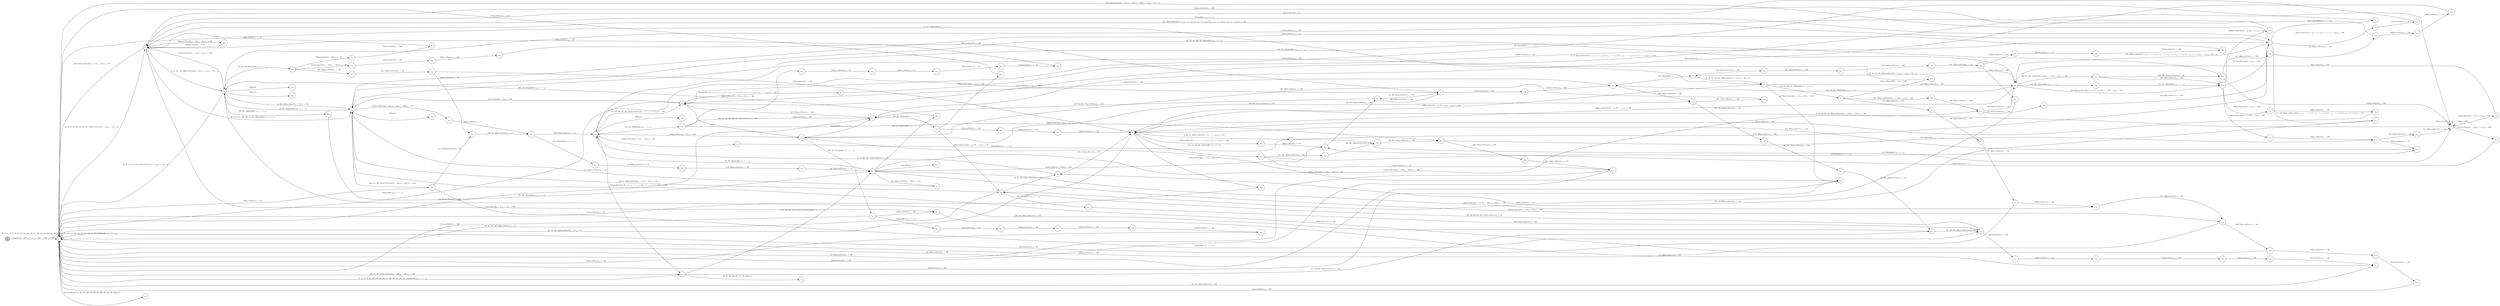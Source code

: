 digraph EFSM{
  graph [rankdir="LR", fontname="Latin Modern Math"];
  node [color="black", fillcolor="white", shape="circle", style="filled", fontname="Latin Modern Math"];
  edge [fontname="Latin Modern Math"];

  s0[fillcolor="gray", label=<s<sub>0</sub>>];
  s1[label=<s<sub>1</sub>>];
  s2[label=<s<sub>2</sub>>];
  s3[label=<s<sub>3</sub>>];
  s4[label=<s<sub>4</sub>>];
  s5[label=<s<sub>5</sub>>];
  s6[label=<s<sub>6</sub>>];
  s7[label=<s<sub>7</sub>>];
  s8[label=<s<sub>8</sub>>];
  s9[label=<s<sub>9</sub>>];
  s11[label=<s<sub>11</sub>>];
  s12[label=<s<sub>12</sub>>];
  s14[label=<s<sub>14</sub>>];
  s15[label=<s<sub>15</sub>>];
  s16[label=<s<sub>16</sub>>];
  s17[label=<s<sub>17</sub>>];
  s18[label=<s<sub>18</sub>>];
  s19[label=<s<sub>19</sub>>];
  s27[label=<s<sub>27</sub>>];
  s28[label=<s<sub>28</sub>>];
  s29[label=<s<sub>29</sub>>];
  s32[label=<s<sub>32</sub>>];
  s40[label=<s<sub>40</sub>>];
  s42[label=<s<sub>42</sub>>];
  s45[label=<s<sub>45</sub>>];
  s46[label=<s<sub>46</sub>>];
  s47[label=<s<sub>47</sub>>];
  s48[label=<s<sub>48</sub>>];
  s49[label=<s<sub>49</sub>>];
  s56[label=<s<sub>56</sub>>];
  s59[label=<s<sub>59</sub>>];
  s60[label=<s<sub>60</sub>>];
  s61[label=<s<sub>61</sub>>];
  s64[label=<s<sub>64</sub>>];
  s66[label=<s<sub>66</sub>>];
  s68[label=<s<sub>68</sub>>];
  s70[label=<s<sub>70</sub>>];
  s71[label=<s<sub>71</sub>>];
  s74[label=<s<sub>74</sub>>];
  s75[label=<s<sub>75</sub>>];
  s76[label=<s<sub>76</sub>>];
  s77[label=<s<sub>77</sub>>];
  s106[label=<s<sub>106</sub>>];
  s107[label=<s<sub>107</sub>>];
  s108[label=<s<sub>108</sub>>];
  s109[label=<s<sub>109</sub>>];
  s110[label=<s<sub>110</sub>>];
  s114[label=<s<sub>114</sub>>];
  s115[label=<s<sub>115</sub>>];
  s117[label=<s<sub>117</sub>>];
  s120[label=<s<sub>120</sub>>];
  s126[label=<s<sub>126</sub>>];
  s131[label=<s<sub>131</sub>>];
  s144[label=<s<sub>144</sub>>];
  s146[label=<s<sub>146</sub>>];
  s147[label=<s<sub>147</sub>>];
  s148[label=<s<sub>148</sub>>];
  s151[label=<s<sub>151</sub>>];
  s152[label=<s<sub>152</sub>>];
  s163[label=<s<sub>163</sub>>];
  s165[label=<s<sub>165</sub>>];
  s173[label=<s<sub>173</sub>>];
  s184[label=<s<sub>184</sub>>];
  s188[label=<s<sub>188</sub>>];
  s189[label=<s<sub>189</sub>>];
  s190[label=<s<sub>190</sub>>];
  s191[label=<s<sub>191</sub>>];
  s199[label=<s<sub>199</sub>>];
  s207[label=<s<sub>207</sub>>];
  s210[label=<s<sub>210</sub>>];
  s213[label=<s<sub>213</sub>>];
  s217[label=<s<sub>217</sub>>];
  s231[label=<s<sub>231</sub>>];
  s232[label=<s<sub>232</sub>>];
  s233[label=<s<sub>233</sub>>];
  s245[label=<s<sub>245</sub>>];
  s246[label=<s<sub>246</sub>>];
  s252[label=<s<sub>252</sub>>];
  s253[label=<s<sub>253</sub>>];
  s255[label=<s<sub>255</sub>>];
  s270[label=<s<sub>270</sub>>];
  s277[label=<s<sub>277</sub>>];
  s278[label=<s<sub>278</sub>>];
  s279[label=<s<sub>279</sub>>];
  s283[label=<s<sub>283</sub>>];
  s299[label=<s<sub>299</sub>>];
  s300[label=<s<sub>300</sub>>];
  s306[label=<s<sub>306</sub>>];
  s315[label=<s<sub>315</sub>>];
  s316[label=<s<sub>316</sub>>];
  s322[label=<s<sub>322</sub>>];
  s326[label=<s<sub>326</sub>>];
  s348[label=<s<sub>348</sub>>];
  s349[label=<s<sub>349</sub>>];
  s350[label=<s<sub>350</sub>>];
  s355[label=<s<sub>355</sub>>];
  s370[label=<s<sub>370</sub>>];
  s380[label=<s<sub>380</sub>>];
  s383[label=<s<sub>383</sub>>];
  s390[label=<s<sub>390</sub>>];
  s398[label=<s<sub>398</sub>>];
  s399[label=<s<sub>399</sub>>];
  s417[label=<s<sub>417</sub>>];
  s418[label=<s<sub>418</sub>>];
  s419[label=<s<sub>419</sub>>];
  s435[label=<s<sub>435</sub>>];
  s437[label=<s<sub>437</sub>>];
  s438[label=<s<sub>438</sub>>];
  s439[label=<s<sub>439</sub>>];
  s440[label=<s<sub>440</sub>>];
  s461[label=<s<sub>461</sub>>];
  s462[label=<s<sub>462</sub>>];
  s463[label=<s<sub>463</sub>>];
  s464[label=<s<sub>464</sub>>];
  s465[label=<s<sub>465</sub>>];
  s466[label=<s<sub>466</sub>>];
  s467[label=<s<sub>467</sub>>];
  s474[label=<s<sub>474</sub>>];
  s479[label=<s<sub>479</sub>>];
  s480[label=<s<sub>480</sub>>];
  s497[label=<s<sub>497</sub>>];
  s508[label=<s<sub>508</sub>>];
  s518[label=<s<sub>518</sub>>];
  s519[label=<s<sub>519</sub>>];
  s520[label=<s<sub>520</sub>>];
  s521[label=<s<sub>521</sub>>];
  s522[label=<s<sub>522</sub>>];
  s528[label=<s<sub>528</sub>>];
  s530[label=<s<sub>530</sub>>];
  s531[label=<s<sub>531</sub>>];
  s532[label=<s<sub>532</sub>>];
  s533[label=<s<sub>533</sub>>];
  s534[label=<s<sub>534</sub>>];

  s0->s1[label=<<i> [1]start:2/o<sub>1</sub> := 200, o<sub>2</sub> := 3, o<sub>3</sub> := 0&#91;r<sub>3</sub> := 150, r<sub>2</sub> := 250&#93;</i>>];
  s4->s5[label=<<i> [5]moveEast:0&#91;r<sub>3</sub> &gt; -2&#93;/o<sub>1</sub> := 200</i>>];
  s9->s2[label=<<i> [10, 128]moveEast:0&#91;!(!(-2 &times; r<sub>3</sub> &gt; -1 &times; r<sub>2</sub>&or;-2 &times; r<sub>3</sub> &gt; -1 &times; r<sub>2</sub>)&or;!(-2 &times; r<sub>3</sub> &gt; -1 &times; r<sub>2</sub>&or;-2 &times; r<sub>3</sub> &gt; -1 &times; r<sub>2</sub>))&#93;/o<sub>1</sub> := 250</i>>];
  s2->s11[label=<<i> [11]moveEast:0&#91;r<sub>3</sub> &gt; -2, r<sub>3</sub> &gt; -2&#93;/o<sub>1</sub> := 300</i>>];
  s11->s12[label=<<i> [12, 409]moveEast:0/o<sub>1</sub> := 350</i>>];
  s16->s17[label=<<i> [17]moveWest:0&#91;r<sub>3</sub> &gt; -2&#93;/o<sub>1</sub> := 350</i>>];
  s19->s5[label=<<i> [20, 187]moveWest:0/o<sub>1</sub> := 200</i>>];
  s5->s6[label=<<i> [6, 21, 88]moveWest:0&#91;!(!(-2 &times; r<sub>3</sub> &gt; -1 &times; r<sub>2</sub>&or;-2 &times; r<sub>3</sub> &gt; -1 &times; r<sub>2</sub>)&or;!(-2 &times; r<sub>3</sub> &gt; -1 &times; r<sub>2</sub>&or;-2 &times; r<sub>3</sub> &gt; -1 &times; r<sub>2</sub>))&#93;/o<sub>1</sub> := 150</i>>];
  s16->s42[label=<<i> [42]moveWest:0&#91;!(r<sub>3</sub> &gt; -2&or;r<sub>3</sub> &gt; -2)&#93;/o<sub>1</sub> := 100</i>>];
  s42->s8[label=<<i> [43]shieldHit:1/o<sub>1</sub> := -1 + i<sub>0</sub></i>>];
  s6->s45[label=<<i> [45]moveEast:0&#91;!(r<sub>3</sub> &gt; 0&or;r<sub>3</sub> &gt; 0)&#93;/o<sub>1</sub> := 150</i>>];
  s45->s46[label=<<i> [46]moveEast:0/o<sub>1</sub> := 200</i>>];
  s48->s49[label=<<i> [49, 97]moveEast:0&#91;!(r<sub>3</sub> &gt; 0&or;r<sub>3</sub> &gt; 0)&#93;/o<sub>1</sub> := 350</i>>];
  s49->s1[label=<<i> [50]moveEast:0/o<sub>1</sub> := 400</i>>];
  s15->s56[label=<<i> [56, 243]moveWest:0&#91;r<sub>3</sub> &gt; 100&#93;/o<sub>1</sub> := 150</i>>];
  s56->s4[label=<<i> [57, 244]moveWest:0/o<sub>1</sub> := 100</i>>];
  s59->s60[label=<<i> [60]moveEast:0&#91;r<sub>3</sub> &gt; 100&#93;/o<sub>1</sub> := 150</i>>];
  s60->s61[label=<<i> [61]moveEast:0/o<sub>1</sub> := 200</i>>];
  s61->s1[label=<<i> [62]moveEast:0/o<sub>1</sub> := 250</i>>];
  s1->s9[label=<<i> [65, 124]moveEast:0&#91;r<sub>3</sub> &gt; 100, r<sub>3</sub> &gt; 100, r<sub>3</sub> &gt; 100&#93;/o<sub>1</sub> := r<sub>2</sub>&#91;r<sub>2</sub> := 50 + r<sub>2</sub>&#93;</i>>];
  s9->s66[label=<<i> [66, 311]shieldHit:1/o<sub>1</sub> := -1 + i<sub>0</sub></i>>];
  s66->s5[label=<<i> [67, 312]alienHit:1/o<sub>1</sub> := 1 + i<sub>0</sub></i>>];
  s5->s68[label=<<i> [68]moveWest:0&#91;!(-2 &times; r<sub>3</sub> &gt; -1 &times; r<sub>2</sub>&or;-2 &times; r<sub>3</sub> &gt; -1 &times; r<sub>2</sub>), !(-2 &times; r<sub>3</sub> &gt; -1 &times; r<sub>2</sub>&or;-2 &times; r<sub>3</sub> &gt; -1 &times; r<sub>2</sub>)&#93;/o<sub>1</sub> := 200</i>>];
  s68->s9[label=<<i> [69]moveWest:0/o<sub>1</sub> := 150</i>>];
  s9->s70[label=<<i> [70]moveWest:0&#91;!(-2 &times; r<sub>3</sub> &gt; -1 &times; r<sub>2</sub>&or;-2 &times; r<sub>3</sub> &gt; -1 &times; r<sub>2</sub>)&#93;/o<sub>1</sub> := 100</i>>];
  s70->s71[label=<<i> [71]moveWest:0/o<sub>1</sub> := 50</i>>];
  s71->s2[label=<<i> [72]moveWest:0/o<sub>1</sub> := 0</i>>];
  s2->s48[label=<<i> [73, 101, 129]shieldHit:1/o<sub>1</sub> := -1 + i<sub>0</sub></i>>];
  s74->s75[label=<<i> [75, 103]moveEast:0/o<sub>1</sub> := 50</i>>];
  s75->s76[label=<<i> [76, 104]moveEast:0/o<sub>1</sub> := 100</i>>];
  s76->s77[label=<<i> [77, 105]moveEast:0/o<sub>1</sub> := 150</i>>];
  s77->s1[label=<<i> [78]moveWest:0/o<sub>1</sub> := 100</i>>];
  s4->s29[label=<<i> [39, 84, 452]moveEast:0&#91;!(r<sub>3</sub> &gt; -2&or;r<sub>3</sub> &gt; -2)&#93;/o<sub>1</sub> := 50</i>>];
  s8->s9[label=<<i> [9, 91, 364]moveEast:0/o<sub>1</sub> := 200</i>>];
  s9->s2[label=<<i> [92]alienHit:1/o<sub>1</sub> := 1 + i<sub>0</sub></i>>];
  s46->s47[label=<<i> [47, 95, 141, 204, 223]moveEast:0&#91;351 &gt; r<sub>2</sub>&#93;/o<sub>1</sub> := r<sub>2</sub>&#91;r<sub>2</sub> := 50 + r<sub>2</sub>&#93;</i>>];
  s47->s48[label=<<i> [48, 96, 142, 205, 224, 329]moveEast:0/o<sub>1</sub> := r<sub>2</sub>&#91;r<sub>2</sub> := 50 + r<sub>2</sub>&#93;</i>>];
  s49->s1[label=<<i> [98, 500]moveWest:0/o<sub>1</sub> := 300</i>>];
  s77->s106[label=<<i> [106]moveEast:0/o<sub>1</sub> := 200</i>>];
  s106->s107[label=<<i> [107, 422]moveEast:0/o<sub>1</sub> := 250</i>>];
  s107->s108[label=<<i> [108, 273]moveEast:0/o<sub>1</sub> := 300</i>>];
  s108->s109[label=<<i> [109]moveEast:0/o<sub>1</sub> := 350</i>>];
  s109->s110[label=<<i> [110]moveEast:0/o<sub>1</sub> := 400</i>>];
  s110->s1[label=<<i> [111]moveWest:0/o<sub>1</sub> := 350</i>>];
  s15->s114[label=<<i> [114]moveWest:0&#91;!(r<sub>3</sub> &gt; 100&or;r<sub>3</sub> &gt; 100)&#93;/o<sub>1</sub> := 300</i>>];
  s114->s115[label=<<i> [115, 167]moveWest:0/o<sub>1</sub> := 250</i>>];
  s115->s9[label=<<i> [116, 168]moveWest:0/o<sub>1</sub> := 200</i>>];
  s7->s120[label=<<i> [120]moveWest:0&#91;!(r<sub>3</sub> &gt; 5&or;r<sub>3</sub> &gt; 5)&#93;/o<sub>1</sub> := 0</i>>];
  s120->s1[label=<<i> [121]moveEast:0/o<sub>1</sub> := 50</i>>];
  s9->s46[label=<<i> [125, 222]moveEast:0&#91;!(-2 &times; r<sub>3</sub> &gt; -1 &times; r<sub>2</sub>&or;-2 &times; r<sub>3</sub> &gt; -1 &times; r<sub>2</sub>), !(-2 &times; r<sub>3</sub> &gt; -1 &times; r<sub>2</sub>&or;-2 &times; r<sub>3</sub> &gt; -1 &times; r<sub>2</sub>)&#93;/o<sub>1</sub> := r<sub>2</sub>&#91;r<sub>2</sub> := 50 + r<sub>2</sub>&#93;</i>>];
  s46->s126[label=<<i> [126, 294]moveWest:0&#91;351 &gt; r<sub>2</sub>, 351 &gt; r<sub>2</sub>, 351 &gt; r<sub>2</sub>, 351 &gt; r<sub>2</sub>&#93;/o<sub>1</sub> := 250</i>>];
  s126->s9[label=<<i> [127]moveWest:0&#91;351 &gt; r<sub>2</sub>&#93;/o<sub>1</sub> := 200</i>>];
  s48->s74[label=<<i> [74, 102, 130, 164, 225]alienHit:1/o<sub>1</sub> := 1 + i<sub>0</sub></i>>];
  s74->s131[label=<<i> [131]moveWest:0&#91;351 &gt; r<sub>2</sub>&#93;/o<sub>1</sub> := 200</i>>];
  s131->s16[label=<<i> [132]moveWest:0/o<sub>1</sub> := 150</i>>];
  s5->s1[label=<<i> [134]shieldHit:1/o<sub>1</sub> := -1 + i<sub>0</sub></i>>];
  s48->s46[label=<<i> [143, 206]moveWest:0/o<sub>1</sub> := 350</i>>];
  s126->s146[label=<<i> [146]moveWest:0&#91;!(351 &gt; r<sub>2</sub>&or;351 &gt; r<sub>2</sub>)&#93;/o<sub>1</sub> := 300</i>>];
  s146->s147[label=<<i> [147]moveWest:0/o<sub>1</sub> := 250</i>>];
  s147->s148[label=<<i> [148, 235]moveWest:0/o<sub>1</sub> := 200</i>>];
  s148->s6[label=<<i> [149, 236]moveWest:0/o<sub>1</sub> := 150</i>>];
  s151->s152[label=<<i> [152]moveEast:0/o<sub>1</sub> := 150</i>>];
  s152->s1[label=<<i> [153, 308]moveEast:0/o<sub>1</sub> := 200</i>>];
  s2->s3[label=<<i> [3, 35, 137, 156, 448]moveWest:0&#91;r<sub>3</sub> &gt; 50&#93;/o<sub>1</sub> := r<sub>3</sub>&#91;r<sub>3</sub> := -50 + r<sub>3</sub>&#93;</i>>];
  s1->s2[label=<<i> [2, 34, 37, 82, 136, 155, 158, 447, 450]moveWest:0/o<sub>1</sub> := r<sub>3</sub>&#91;r<sub>3</sub> := -50 + r<sub>3</sub>&#93;</i>>];
  s2->s1[label=<<i> [159, 374]moveEast:0&#91;!(r<sub>3</sub> &gt; -2&or;r<sub>3</sub> &gt; -2)&#93;/o<sub>1</sub> := 50</i>>];
  s15->s163[label=<<i> [163, 446]win:0</i>>];
  s74->s165[label=<<i> [165, 226]moveWest:0&#91;!(351 &gt; r<sub>2</sub>&or;351 &gt; r<sub>2</sub>)&#93;/o<sub>1</sub> := 350</i>>];
  s165->s114[label=<<i> [166, 227]moveWest:0/o<sub>1</sub> := 300</i>>];
  s40->s7[label=<<i> [119, 171]moveWest:0/o<sub>1</sub> := 50</i>>];
  s151->s173[label=<<i> [173]alienHit:1/o<sub>1</sub> := 1 + i<sub>0</sub></i>>];
  s173->s7[label=<<i> [174, 362]moveEast:0/o<sub>1</sub> := 100</i>>];
  s7->s8[label=<<i> [8, 90, 175, 363]moveEast:0&#91;-2 &times; r<sub>3</sub> &gt; -1 &times; r<sub>2</sub>&#93;/o<sub>1</sub> := 150</i>>];
  s8->s6[label=<<i> [44, 176]alienHit:1/o<sub>1</sub> := 1 + i<sub>0</sub></i>>];
  s6->s7[label=<<i> [7, 22, 89, 150, 177, 237]moveWest:0&#91;!(r<sub>3</sub> &gt; 152&or;r<sub>3</sub> &gt; 152)&#93;/o<sub>1</sub> := 100</i>>];
  s15->s184[label=<<i> [184]moveEast:0&#91;r<sub>3</sub> &gt; 100&#93;/o<sub>1</sub> := 250</i>>];
  s18->s19[label=<<i> [19, 186, 260, 477]moveWest:0/o<sub>1</sub> := 250</i>>];
  s16->s199[label=<<i> [199]win:0</i>>];
  s46->s144[label=<<i> [144, 200, 297]shieldHit:1/o<sub>1</sub> := -1 + i<sub>0</sub></i>>];
  s144->s126[label=<<i> [145, 201, 298]alienHit:1/o<sub>1</sub> := 1 + i<sub>0</sub></i>>];
  s207->s126[label=<<i> [208, 389]moveEast:0/o<sub>1</sub> := 350</i>>];
  s4->s210[label=<<i> [210]lose:0</i>>];
  s46->s213[label=<<i> [213, 327, 428, 459]alienHit:1/o<sub>1</sub> := 1 + i<sub>0</sub></i>>];
  s213->s5[label=<<i> [214]moveEast:0/o<sub>1</sub> := 200</i>>];
  s188->s16[label=<<i> [216]moveWest:0&#91;r<sub>3</sub> &gt; 73&#93;/o<sub>1</sub> := 200</i>>];
  s217->s19[label=<<i> [218]moveEast:0/o<sub>1</sub> := 250</i>>];
  s19->s1[label=<<i> [219, 261]moveEast:0/o<sub>1</sub> := 300</i>>];
  s114->s46[label=<<i> [228, 427]moveEast:0/o<sub>1</sub> := 350</i>>];
  s46->s7[label=<<i> [229]moveEast:0&#91;!(351 &gt; r<sub>2</sub>&or;351 &gt; r<sub>2</sub>)&#93;/o<sub>1</sub> := 400</i>>];
  s233->s147[label=<<i> [234, 360]alienHit:1/o<sub>1</sub> := 1 + i<sub>0</sub></i>>];
  s7->s1[label=<<i> [23, 178, 238, 482]moveWest:0&#91;r<sub>3</sub> &gt; 5&#93;/o<sub>1</sub> := 50</i>>];
  s4->s245[label=<<i> [245]moveWest:0&#91;r<sub>3</sub> &gt; 100, r<sub>3</sub> &gt; 100, r<sub>3</sub> &gt; 100&#93;/o<sub>1</sub> := 50</i>>];
  s245->s246[label=<<i> [246]moveWest:0/o<sub>1</sub> := 0</i>>];
  s16->s14[label=<<i> [248]moveEast:0&#91;!(-49 &gt; 2 &times; r<sub>3</sub> + -1 &times; r<sub>2</sub>&or;-49 &gt; 2 &times; r<sub>3</sub> + -1 &times; r<sub>2</sub>)&#93;/o<sub>1</sub> := 100</i>>];
  s3->s59[label=<<i> [59, 251, 276, 352]alienHit:1/o<sub>1</sub> := 1 + i<sub>0</sub></i>>];
  s59->s252[label=<<i> [252, 353]moveWest:0/o<sub>1</sub> := 150</i>>];
  s252->s253[label=<<i> [253, 354]moveWest:0/o<sub>1</sub> := 100</i>>];
  s253->s7[label=<<i> [254]moveEast:0/o<sub>1</sub> := 150</i>>];
  s7->s255[label=<<i> [255]moveEast:0&#91;!(-2 &times; r<sub>3</sub> &gt; -1 &times; r<sub>2</sub>&or;-2 &times; r<sub>3</sub> &gt; -1 &times; r<sub>2</sub>)&#93;/o<sub>1</sub> := 200</i>>];
  s255->s184[label=<<i> [256]moveEast:0/o<sub>1</sub> := 250</i>>];
  s184->s18[label=<<i> [185, 257, 476]moveEast:0/o<sub>1</sub> := 300</i>>];
  s18->s17[label=<<i> [258, 282]moveEast:0/o<sub>1</sub> := 350</i>>];
  s17->s18[label=<<i> [18, 259, 281]moveWest:0/o<sub>1</sub> := 300</i>>];
  s1->s14[label=<<i> [26, 161, 267, 376]moveEast:0&#91;!(r<sub>3</sub> &gt; 100&or;r<sub>3</sub> &gt; 100)&#93;/o<sub>1</sub> := 100</i>>];
  s3->s270[label=<<i> [270, 320, 340]shieldHit:1/o<sub>1</sub> := -1 + i<sub>0</sub></i>>];
  s270->s15[label=<<i> [271, 321, 341]alienHit:1/o<sub>1</sub> := 1 + i<sub>0</sub></i>>];
  s15->s107[label=<<i> [272]moveEast:0&#91;!(r<sub>3</sub> &gt; 73&or;r<sub>3</sub> &gt; 73)&#93;/o<sub>1</sub> := 250</i>>];
  s108->s4[label=<<i> [274]moveWest:0/o<sub>1</sub> := 250</i>>];
  s59->s277[label=<<i> [277]moveEast:0&#91;!(r<sub>3</sub> &gt; 100&or;r<sub>3</sub> &gt; 100)&#93;/o<sub>1</sub> := 300</i>>];
  s277->s278[label=<<i> [278]moveEast:0/o<sub>1</sub> := 350</i>>];
  s278->s279[label=<<i> [279]moveEast:0/o<sub>1</sub> := 400</i>>];
  s279->s17[label=<<i> [280]moveWest:0/o<sub>1</sub> := 350</i>>];
  s17->s283[label=<<i> [283]moveEast:0/o<sub>1</sub> := 400</i>>];
  s283->s213[label=<<i> [284]moveWest:0/o<sub>1</sub> := 350</i>>];
  s213->s189[label=<<i> [285, 429]moveWest:0/o<sub>1</sub> := 300</i>>];
  s189->s190[label=<<i> [190, 286, 430]moveWest:0/o<sub>1</sub> := 250</i>>];
  s190->s191[label=<<i> [191, 287, 431]moveWest:0/o<sub>1</sub> := 200</i>>];
  s191->s27[label=<<i> [192, 288, 432]moveWest:0/o<sub>1</sub> := 150</i>>];
  s27->s28[label=<<i> [28, 193, 289, 433]moveWest:0/o<sub>1</sub> := 100</i>>];
  s126->s4[label=<<i> [202, 209, 295]shieldHit:1/o<sub>1</sub> := -1 + i<sub>0</sub></i>>];
  s126->s299[label=<<i> [299]moveEast:0&#91;351 &gt; r<sub>2</sub>&#93;/o<sub>1</sub> := 300</i>>];
  s299->s300[label=<<i> [300]moveEast:0/o<sub>1</sub> := 350</i>>];
  s300->s7[label=<<i> [301]moveEast:0/o<sub>1</sub> := 400</i>>];
  s7->s151[label=<<i> [151, 172, 230, 302, 331]alienHit:1/o<sub>1</sub> := 1 + i<sub>0</sub></i>>];
  s151->s231[label=<<i> [231, 303, 332]moveWest:0/o<sub>1</sub> := 350</i>>];
  s231->s232[label=<<i> [232, 304, 333]moveWest:0/o<sub>1</sub> := 300</i>>];
  s232->s233[label=<<i> [233, 305, 334]moveWest:0/o<sub>1</sub> := 250</i>>];
  s233->s306[label=<<i> [306, 335]moveWest:0/o<sub>1</sub> := 200</i>>];
  s306->s152[label=<<i> [307, 336]moveWest:0/o<sub>1</sub> := 150</i>>];
  s14->s64[label=<<i> [64, 80, 123, 140, 293, 310, 319, 346]lose:0</i>>];
  s188->s19[label=<<i> [314]shieldHit:1/o<sub>1</sub> := -1 + i<sub>0</sub></i>>];
  s315->s316[label=<<i> [316]moveEast:0&#91;351 &gt; r<sub>2</sub>&#93;/o<sub>1</sub> := 300</i>>];
  s316->s1[label=<<i> [317]moveEast:0/o<sub>1</sub> := 350</i>>];
  s4->s3[label=<<i> [58, 275, 325]shieldHit:1/o<sub>1</sub> := -1 + i<sub>0</sub></i>>];
  s3->s326[label=<<i> [326]lose:0</i>>];
  s213->s47[label=<<i> [328, 460]alienHit:1/o<sub>1</sub> := 1 + i<sub>0</sub></i>>];
  s48->s7[label=<<i> [330]moveEast:0&#91;r<sub>3</sub> &gt; 0, !(0 &gt; r<sub>3</sub>&or;0 &gt; r<sub>3</sub>)&#93;/o<sub>1</sub> := 400</i>>];
  s152->s1[label=<<i> [337]moveWest:0/o<sub>1</sub> := 100</i>>];
  s15->s322[label=<<i> [322, 342, 526]shieldHit:1/o<sub>1</sub> := -1 + i<sub>0</sub></i>>];
  s322->s3[label=<<i> [323, 343, 527]alienHit:1/o<sub>1</sub> := 1 + i<sub>0</sub></i>>];
  s3->s1[label=<<i> [36, 81, 138, 157, 344, 449]moveWest:0/o<sub>1</sub> := r<sub>3</sub>&#91;r<sub>3</sub> := -50 + r<sub>3</sub>&#93;</i>>];
  s348->s349[label=<<i> [349, 396]moveWest:0/o<sub>1</sub> := 200</i>>];
  s349->s350[label=<<i> [350, 397]moveWest:0/o<sub>1</sub> := 150</i>>];
  s350->s3[label=<<i> [351]moveEast:0/o<sub>1</sub> := 200</i>>];
  s253->s355[label=<<i> [355]moveWest:0/o<sub>1</sub> := 50</i>>];
  s355->s246[label=<<i> [356, 416, 488]moveWest:0/o<sub>1</sub> := 0</i>>];
  s246->s16[label=<<i> [247, 357]moveEast:0/o<sub>1</sub> := 50</i>>];
  s217->s233[label=<<i> [359]moveWest:0&#91;r<sub>3</sub> &gt; 0&#93;/o<sub>1</sub> := 0</i>>];
  s147->s173[label=<<i> [361]moveEast:0/o<sub>1</sub> := 50</i>>];
  s9->s117[label=<<i> [117, 169, 365]moveWest:0&#91;!(!(-2 &times; r<sub>3</sub> &gt; -1 &times; r<sub>2</sub>&or;-2 &times; r<sub>3</sub> &gt; -1 &times; r<sub>2</sub>)&or;!(-2 &times; r<sub>3</sub> &gt; -1 &times; r<sub>2</sub>&or;-2 &times; r<sub>3</sub> &gt; -1 &times; r<sub>2</sub>))&#93;/o<sub>1</sub> := 150</i>>];
  s117->s40[label=<<i> [118, 170, 366]moveWest:0/o<sub>1</sub> := 100</i>>];
  s40->s16[label=<<i> [41, 86, 367, 404, 511]moveEast:0/o<sub>1</sub> := 150</i>>];
  s370->s1[label=<<i> [371]moveWest:0/o<sub>1</sub> := 200</i>>];
  s14->s27[label=<<i> [27, 249, 268, 377]moveEast:0/o<sub>1</sub> := 150</i>>];
  s27->s3[label=<<i> [250, 269, 378]moveEast:0/o<sub>1</sub> := 200</i>>];
  s3->s2[label=<<i> [379]moveEast:0&#91;!(r<sub>3</sub> &gt; -2&or;r<sub>3</sub> &gt; -2)&#93;/o<sub>1</sub> := 250</i>>];
  s2->s380[label=<<i> [380]moveWest:0&#91;!(r<sub>3</sub> &gt; 50&or;r<sub>3</sub> &gt; 50)&#93;/o<sub>1</sub> := 200</i>>];
  s380->s2[label=<<i> [381]moveWest:0/o<sub>1</sub> := 150</i>>];
  s383->s28[label=<<i> [384]alienHit:1/o<sub>1</sub> := 1 + i<sub>0</sub></i>>];
  s28->s29[label=<<i> [29, 194, 290, 385, 434, 455]moveWest:0/o<sub>1</sub> := 50</i>>];
  s29->s1[label=<<i> [30, 195, 291, 386, 456]moveWest:0/o<sub>1</sub> := 0</i>>];
  s126->s390[label=<<i> [390]moveEast:0&#91;!(351 &gt; r<sub>2</sub>&or;351 &gt; r<sub>2</sub>)&#93;/o<sub>1</sub> := 400</i>>];
  s390->s2[label=<<i> [391]moveWest:0/o<sub>1</sub> := 350</i>>];
  s2->s4[label=<<i> [38, 83, 93, 211, 382, 392, 413, 451, 536]alienHit:1/o<sub>1</sub> := 1 + i<sub>0</sub></i>>];
  s4->s46[label=<<i> [94, 203, 212, 296, 393, 469]alienHit:1/o<sub>1</sub> := 1 + i<sub>0</sub></i>>];
  s46->s207[label=<<i> [207, 347, 394, 470]moveWest:0&#91;!(351 &gt; r<sub>2</sub>&or;351 &gt; r<sub>2</sub>)&#93;/o<sub>1</sub> := 300</i>>];
  s207->s348[label=<<i> [348, 395, 471]moveWest:0/o<sub>1</sub> := 250</i>>];
  s350->s398[label=<<i> [398]moveWest:0/o<sub>1</sub> := 100</i>>];
  s398->s399[label=<<i> [399]moveWest:0/o<sub>1</sub> := 50</i>>];
  s399->s19[label=<<i> [400]moveWest:0/o<sub>1</sub> := 0</i>>];
  s315->s29[label=<<i> [402]moveEast:0&#91;!(351 &gt; r<sub>2</sub>&or;351 &gt; r<sub>2</sub>)&#93;/o<sub>1</sub> := 50</i>>];
  s29->s40[label=<<i> [40, 85, 403, 510]moveEast:0/o<sub>1</sub> := 100</i>>];
  s16->s5[label=<<i> [87, 133, 368, 405, 494, 512]moveEast:0&#91;-49 &gt; 2 &times; r<sub>3</sub> + -1 &times; r<sub>2</sub>&#93;/o<sub>1</sub> := 200</i>>];
  s5->s188[label=<<i> [188, 215, 313, 369, 406, 495, 513]moveEast:0/o<sub>1</sub> := 250</i>>];
  s188->s370[label=<<i> [370, 407, 517]alienHit:1/o<sub>1</sub> := 1 + i<sub>0</sub></i>>];
  s370->s11[label=<<i> [408]moveEast:0/o<sub>1</sub> := 300</i>>];
  s12->s1[label=<<i> [13, 410, 442]moveEast:0/o<sub>1</sub> := 400</i>>];
  s383->s355[label=<<i> [415, 487]moveWest:0/o<sub>1</sub> := 50</i>>];
  s246->s417[label=<<i> [417, 489]alienHit:1/o<sub>1</sub> := 1 + i<sub>0</sub></i>>];
  s417->s418[label=<<i> [418, 490]moveEast:0/o<sub>1</sub> := 50</i>>];
  s418->s419[label=<<i> [419, 491]moveEast:0/o<sub>1</sub> := 100</i>>];
  s419->s15[label=<<i> [420, 492]moveEast:0/o<sub>1</sub> := 150</i>>];
  s15->s106[label=<<i> [421]moveEast:0&#91;r<sub>3</sub> &gt; 73, !(r<sub>3</sub> &gt; 100&or;r<sub>3</sub> &gt; 100)&#93;/o<sub>1</sub> := 200</i>>];
  s107->s1[label=<<i> [423]moveWest:0/o<sub>1</sub> := 200</i>>];
  s29->s435[label=<<i> [435, 453]alienHit:1/o<sub>1</sub> := 1 + i<sub>0</sub></i>>];
  s28->s437[label=<<i> [437]moveEast:0/o<sub>1</sub> := 150</i>>];
  s437->s438[label=<<i> [438]moveEast:0/o<sub>1</sub> := 200</i>>];
  s438->s439[label=<<i> [439]moveEast:0/o<sub>1</sub> := 250</i>>];
  s439->s440[label=<<i> [440]moveEast:0/o<sub>1</sub> := 300</i>>];
  s440->s12[label=<<i> [441]moveEast:0/o<sub>1</sub> := 350</i>>];
  s1->s14[label=<<i> [14, 54, 63, 79, 112, 122, 139, 182, 196, 241, 292, 309, 318, 345, 444, 524]shieldHit:1/o<sub>1</sub> := -1 + i<sub>0</sub></i>>];
  s435->s28[label=<<i> [436, 454]moveEast:0/o<sub>1</sub> := 100</i>>];
  s47->s461[label=<<i> [461, 504]moveWest:0/o<sub>1</sub> := 300</i>>];
  s461->s462[label=<<i> [462, 505]moveWest:0/o<sub>1</sub> := 250</i>>];
  s462->s463[label=<<i> [463, 506]moveWest:0/o<sub>1</sub> := 200</i>>];
  s463->s464[label=<<i> [464, 507]moveWest:0/o<sub>1</sub> := 150</i>>];
  s464->s465[label=<<i> [465]moveEast:0/o<sub>1</sub> := 200</i>>];
  s465->s466[label=<<i> [466]moveEast:0/o<sub>1</sub> := 250</i>>];
  s466->s467[label=<<i> [467]moveEast:0/o<sub>1</sub> := 300</i>>];
  s467->s4[label=<<i> [468]moveEast:0/o<sub>1</sub> := 350</i>>];
  s348->s6[label=<<i> [472]moveEast:0/o<sub>1</sub> := 300</i>>];
  s6->s6[label=<<i> [473]moveEast:0&#91;r<sub>3</sub> &gt; 0&#93;/o<sub>1</sub> := 350&#91;r<sub>3</sub> := 300&#93;</i>>];
  s6->s474[label=<<i> [474]moveWest:0&#91;r<sub>3</sub> &gt; 152&#93;/o<sub>1</sub> := r<sub>3</sub>&#91;r<sub>3</sub> := 250&#93;</i>>];
  s474->s184[label=<<i> [475]moveWest:0/o<sub>1</sub> := r<sub>3</sub></i>>];
  s19->s315[label=<<i> [315, 401, 478]alienHit:1/o<sub>1</sub> := 1 + i<sub>0</sub></i>>];
  s315->s479[label=<<i> [479]moveWest:0/o<sub>1</sub> := 200</i>>];
  s479->s480[label=<<i> [480]moveWest:0/o<sub>1</sub> := 150</i>>];
  s480->s7[label=<<i> [481]moveWest:0/o<sub>1</sub> := 100</i>>];
  s3->s4[label=<<i> [4, 324, 485]moveEast:0&#91;r<sub>3</sub> &gt; -2&#93;/o<sub>1</sub> := 150</i>>];
  s4->s383[label=<<i> [383, 414, 486, 537]moveWest:0&#91;!(r<sub>3</sub> &gt; 100&or;r<sub>3</sub> &gt; 100)&#93;/o<sub>1</sub> := 100</i>>];
  s15->s16[label=<<i> [16, 198, 493]alienHit:1/o<sub>1</sub> := 1 + i<sub>0</sub></i>>];
  s188->s189[label=<<i> [189, 496, 514]moveEast:0/o<sub>1</sub> := 300</i>>];
  s189->s497[label=<<i> [497, 515]moveEast:0/o<sub>1</sub> := 350</i>>];
  s497->s188[label=<<i> [498, 516]moveEast:0/o<sub>1</sub> := 400</i>>];
  s188->s49[label=<<i> [499]moveWest:0&#91;!(r<sub>3</sub> &gt; 73&or;r<sub>3</sub> &gt; 73)&#93;/o<sub>1</sub> := 350</i>>];
  s1->s1[label=<<i> [24, 25, 31, 33, 51, 52, 99, 135, 154, 160, 179, 181, 220, 239, 262, 263, 264, 266, 338, 372, 375, 387, 411, 424, 425, 443, 457, 483, 501, 502, 539]alienHit:1/o<sub>1</sub> := 1 + i<sub>0</sub></i>>];
  s1->s32[label=<<i> [32, 53, 100, 180, 221, 240, 265, 339, 373, 388, 412, 426, 458, 484, 503, 540]win:0</i>>];
  s464->s508[label=<<i> [508]moveWest:0/o<sub>1</sub> := 100</i>>];
  s508->s29[label=<<i> [509]moveWest:0/o<sub>1</sub> := 50</i>>];
  s370->s518[label=<<i> [518]alienHit:1/o<sub>1</sub> := 1 + i<sub>0</sub></i>>];
  s518->s519[label=<<i> [519]moveWest:0/o<sub>1</sub> := 350</i>>];
  s519->s520[label=<<i> [520]moveWest:0/o<sub>1</sub> := 300</i>>];
  s520->s521[label=<<i> [521]moveWest:0/o<sub>1</sub> := 250</i>>];
  s521->s522[label=<<i> [522]moveWest:0/o<sub>1</sub> := 200</i>>];
  s522->s1[label=<<i> [523]moveWest:0/o<sub>1</sub> := 150</i>>];
  s14->s15[label=<<i> [15, 55, 113, 162, 183, 197, 242, 445, 525]alienHit:1/o<sub>1</sub> := 1 + i<sub>0</sub></i>>];
  s3->s528[label=<<i> [528]win:0</i>>];
  s16->s217[label=<<i> [217, 358, 529]alienHit:1/o<sub>1</sub> := 1 + i<sub>0</sub></i>>];
  s217->s530[label=<<i> [530]moveWest:0&#91;!(r<sub>3</sub> &gt; 0&or;r<sub>3</sub> &gt; 0)&#93;/o<sub>1</sub> := 100</i>>];
  s530->s531[label=<<i> [531]moveWest:0/o<sub>1</sub> := 50</i>>];
  s531->s532[label=<<i> [532]moveWest:0/o<sub>1</sub> := 0</i>>];
  s532->s533[label=<<i> [533]moveEast:0/o<sub>1</sub> := 50</i>>];
  s533->s534[label=<<i> [534]moveEast:0/o<sub>1</sub> := 100</i>>];
  s534->s2[label=<<i> [535]moveEast:0/o<sub>1</sub> := 150</i>>];
  s383->s1[label=<<i> [538]moveEast:0/o<sub>1</sub> := 150</i>>];
}